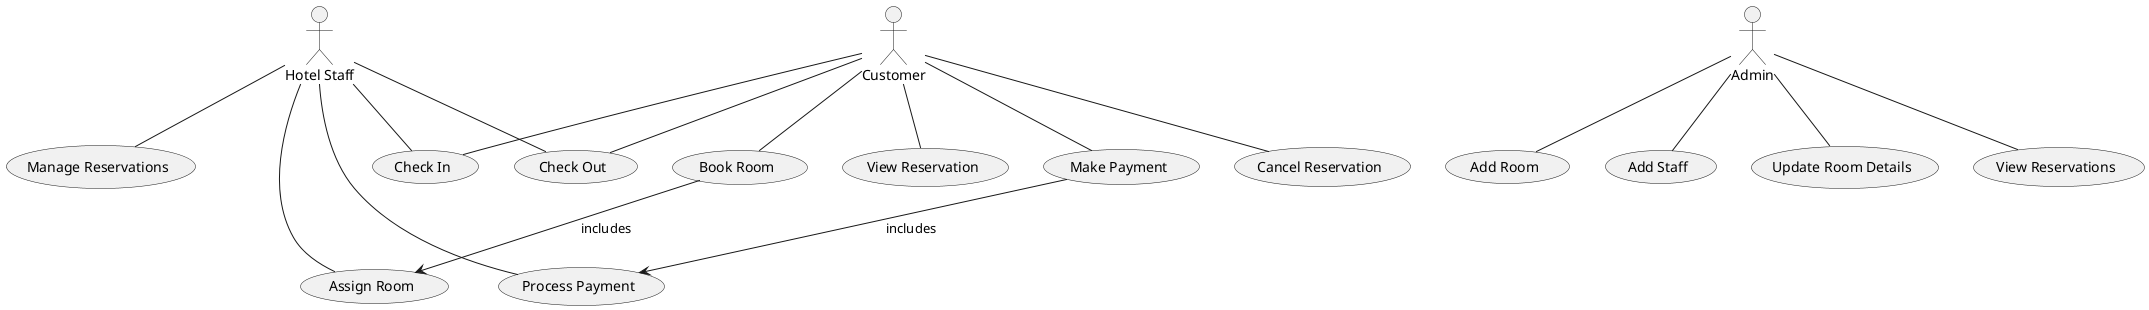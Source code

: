 @startuml

actor Customer
actor "Hotel Staff" as Staff
actor Admin

usecase "Book Room" as UC1
usecase "Cancel Reservation" as UC2
usecase "Check In" as UC3
usecase "Check Out" as UC4
usecase "Make Payment" as UC5
usecase "View Reservation" as UC6
usecase "Assign Room" as UC7
usecase "Manage Reservations" as UC8
usecase "Process Payment" as UC9
usecase "Add Room" as UC10
usecase "Add Staff" as UC11
usecase "Update Room Details" as UC12
usecase "View Reservations" as UC13

Customer -- UC1
Customer -- UC2
Customer -- UC3
Customer -- UC4
Customer -- UC5
Customer -- UC6

Staff -- UC7
Staff -- UC8
Staff -- UC3
Staff -- UC4
Staff -- UC9

Admin -- UC10
Admin -- UC11
Admin -- UC12
Admin -- UC13

UC1 --> UC7 : includes
UC5 --> UC9 : includes

@enduml
